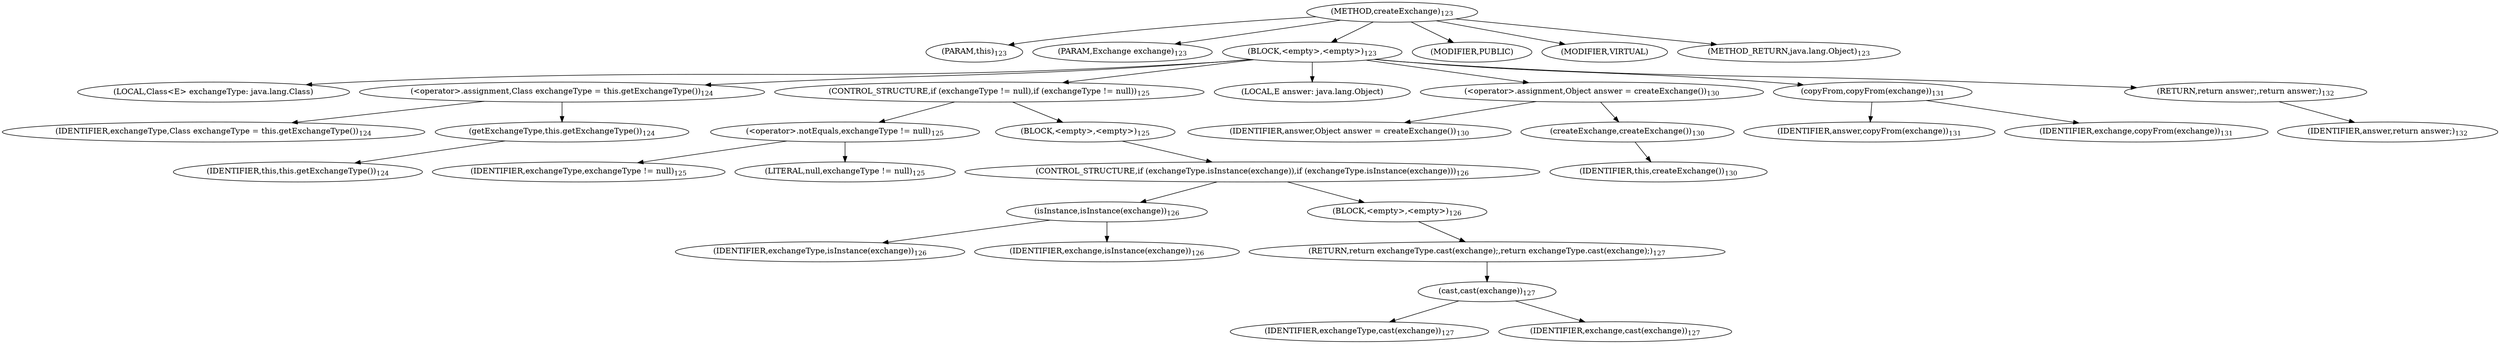 digraph "createExchange" {  
"291" [label = <(METHOD,createExchange)<SUB>123</SUB>> ]
"21" [label = <(PARAM,this)<SUB>123</SUB>> ]
"292" [label = <(PARAM,Exchange exchange)<SUB>123</SUB>> ]
"293" [label = <(BLOCK,&lt;empty&gt;,&lt;empty&gt;)<SUB>123</SUB>> ]
"294" [label = <(LOCAL,Class&lt;E&gt; exchangeType: java.lang.Class)> ]
"295" [label = <(&lt;operator&gt;.assignment,Class exchangeType = this.getExchangeType())<SUB>124</SUB>> ]
"296" [label = <(IDENTIFIER,exchangeType,Class exchangeType = this.getExchangeType())<SUB>124</SUB>> ]
"297" [label = <(getExchangeType,this.getExchangeType())<SUB>124</SUB>> ]
"20" [label = <(IDENTIFIER,this,this.getExchangeType())<SUB>124</SUB>> ]
"298" [label = <(CONTROL_STRUCTURE,if (exchangeType != null),if (exchangeType != null))<SUB>125</SUB>> ]
"299" [label = <(&lt;operator&gt;.notEquals,exchangeType != null)<SUB>125</SUB>> ]
"300" [label = <(IDENTIFIER,exchangeType,exchangeType != null)<SUB>125</SUB>> ]
"301" [label = <(LITERAL,null,exchangeType != null)<SUB>125</SUB>> ]
"302" [label = <(BLOCK,&lt;empty&gt;,&lt;empty&gt;)<SUB>125</SUB>> ]
"303" [label = <(CONTROL_STRUCTURE,if (exchangeType.isInstance(exchange)),if (exchangeType.isInstance(exchange)))<SUB>126</SUB>> ]
"304" [label = <(isInstance,isInstance(exchange))<SUB>126</SUB>> ]
"305" [label = <(IDENTIFIER,exchangeType,isInstance(exchange))<SUB>126</SUB>> ]
"306" [label = <(IDENTIFIER,exchange,isInstance(exchange))<SUB>126</SUB>> ]
"307" [label = <(BLOCK,&lt;empty&gt;,&lt;empty&gt;)<SUB>126</SUB>> ]
"308" [label = <(RETURN,return exchangeType.cast(exchange);,return exchangeType.cast(exchange);)<SUB>127</SUB>> ]
"309" [label = <(cast,cast(exchange))<SUB>127</SUB>> ]
"310" [label = <(IDENTIFIER,exchangeType,cast(exchange))<SUB>127</SUB>> ]
"311" [label = <(IDENTIFIER,exchange,cast(exchange))<SUB>127</SUB>> ]
"312" [label = <(LOCAL,E answer: java.lang.Object)> ]
"313" [label = <(&lt;operator&gt;.assignment,Object answer = createExchange())<SUB>130</SUB>> ]
"314" [label = <(IDENTIFIER,answer,Object answer = createExchange())<SUB>130</SUB>> ]
"315" [label = <(createExchange,createExchange())<SUB>130</SUB>> ]
"22" [label = <(IDENTIFIER,this,createExchange())<SUB>130</SUB>> ]
"316" [label = <(copyFrom,copyFrom(exchange))<SUB>131</SUB>> ]
"317" [label = <(IDENTIFIER,answer,copyFrom(exchange))<SUB>131</SUB>> ]
"318" [label = <(IDENTIFIER,exchange,copyFrom(exchange))<SUB>131</SUB>> ]
"319" [label = <(RETURN,return answer;,return answer;)<SUB>132</SUB>> ]
"320" [label = <(IDENTIFIER,answer,return answer;)<SUB>132</SUB>> ]
"321" [label = <(MODIFIER,PUBLIC)> ]
"322" [label = <(MODIFIER,VIRTUAL)> ]
"323" [label = <(METHOD_RETURN,java.lang.Object)<SUB>123</SUB>> ]
  "291" -> "21" 
  "291" -> "292" 
  "291" -> "293" 
  "291" -> "321" 
  "291" -> "322" 
  "291" -> "323" 
  "293" -> "294" 
  "293" -> "295" 
  "293" -> "298" 
  "293" -> "312" 
  "293" -> "313" 
  "293" -> "316" 
  "293" -> "319" 
  "295" -> "296" 
  "295" -> "297" 
  "297" -> "20" 
  "298" -> "299" 
  "298" -> "302" 
  "299" -> "300" 
  "299" -> "301" 
  "302" -> "303" 
  "303" -> "304" 
  "303" -> "307" 
  "304" -> "305" 
  "304" -> "306" 
  "307" -> "308" 
  "308" -> "309" 
  "309" -> "310" 
  "309" -> "311" 
  "313" -> "314" 
  "313" -> "315" 
  "315" -> "22" 
  "316" -> "317" 
  "316" -> "318" 
  "319" -> "320" 
}
